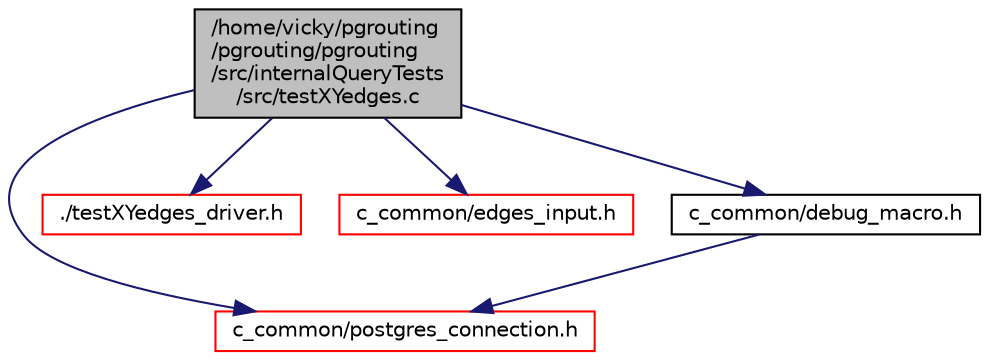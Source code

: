 digraph "/home/vicky/pgrouting/pgrouting/pgrouting/src/internalQueryTests/src/testXYedges.c"
{
  edge [fontname="Helvetica",fontsize="10",labelfontname="Helvetica",labelfontsize="10"];
  node [fontname="Helvetica",fontsize="10",shape=record];
  Node0 [label="/home/vicky/pgrouting\l/pgrouting/pgrouting\l/src/internalQueryTests\l/src/testXYedges.c",height=0.2,width=0.4,color="black", fillcolor="grey75", style="filled", fontcolor="black"];
  Node0 -> Node1 [color="midnightblue",fontsize="10",style="solid",fontname="Helvetica"];
  Node1 [label="c_common/postgres_connection.h",height=0.2,width=0.4,color="red", fillcolor="white", style="filled",URL="$postgres__connection_8h.html"];
  Node0 -> Node7 [color="midnightblue",fontsize="10",style="solid",fontname="Helvetica"];
  Node7 [label="./testXYedges_driver.h",height=0.2,width=0.4,color="red", fillcolor="white", style="filled",URL="$testXYedges__driver_8h.html"];
  Node0 -> Node11 [color="midnightblue",fontsize="10",style="solid",fontname="Helvetica"];
  Node11 [label="c_common/edges_input.h",height=0.2,width=0.4,color="red", fillcolor="white", style="filled",URL="$edges__input_8h.html"];
  Node0 -> Node15 [color="midnightblue",fontsize="10",style="solid",fontname="Helvetica"];
  Node15 [label="c_common/debug_macro.h",height=0.2,width=0.4,color="black", fillcolor="white", style="filled",URL="$debug__macro_8h.html"];
  Node15 -> Node1 [color="midnightblue",fontsize="10",style="solid",fontname="Helvetica"];
}
